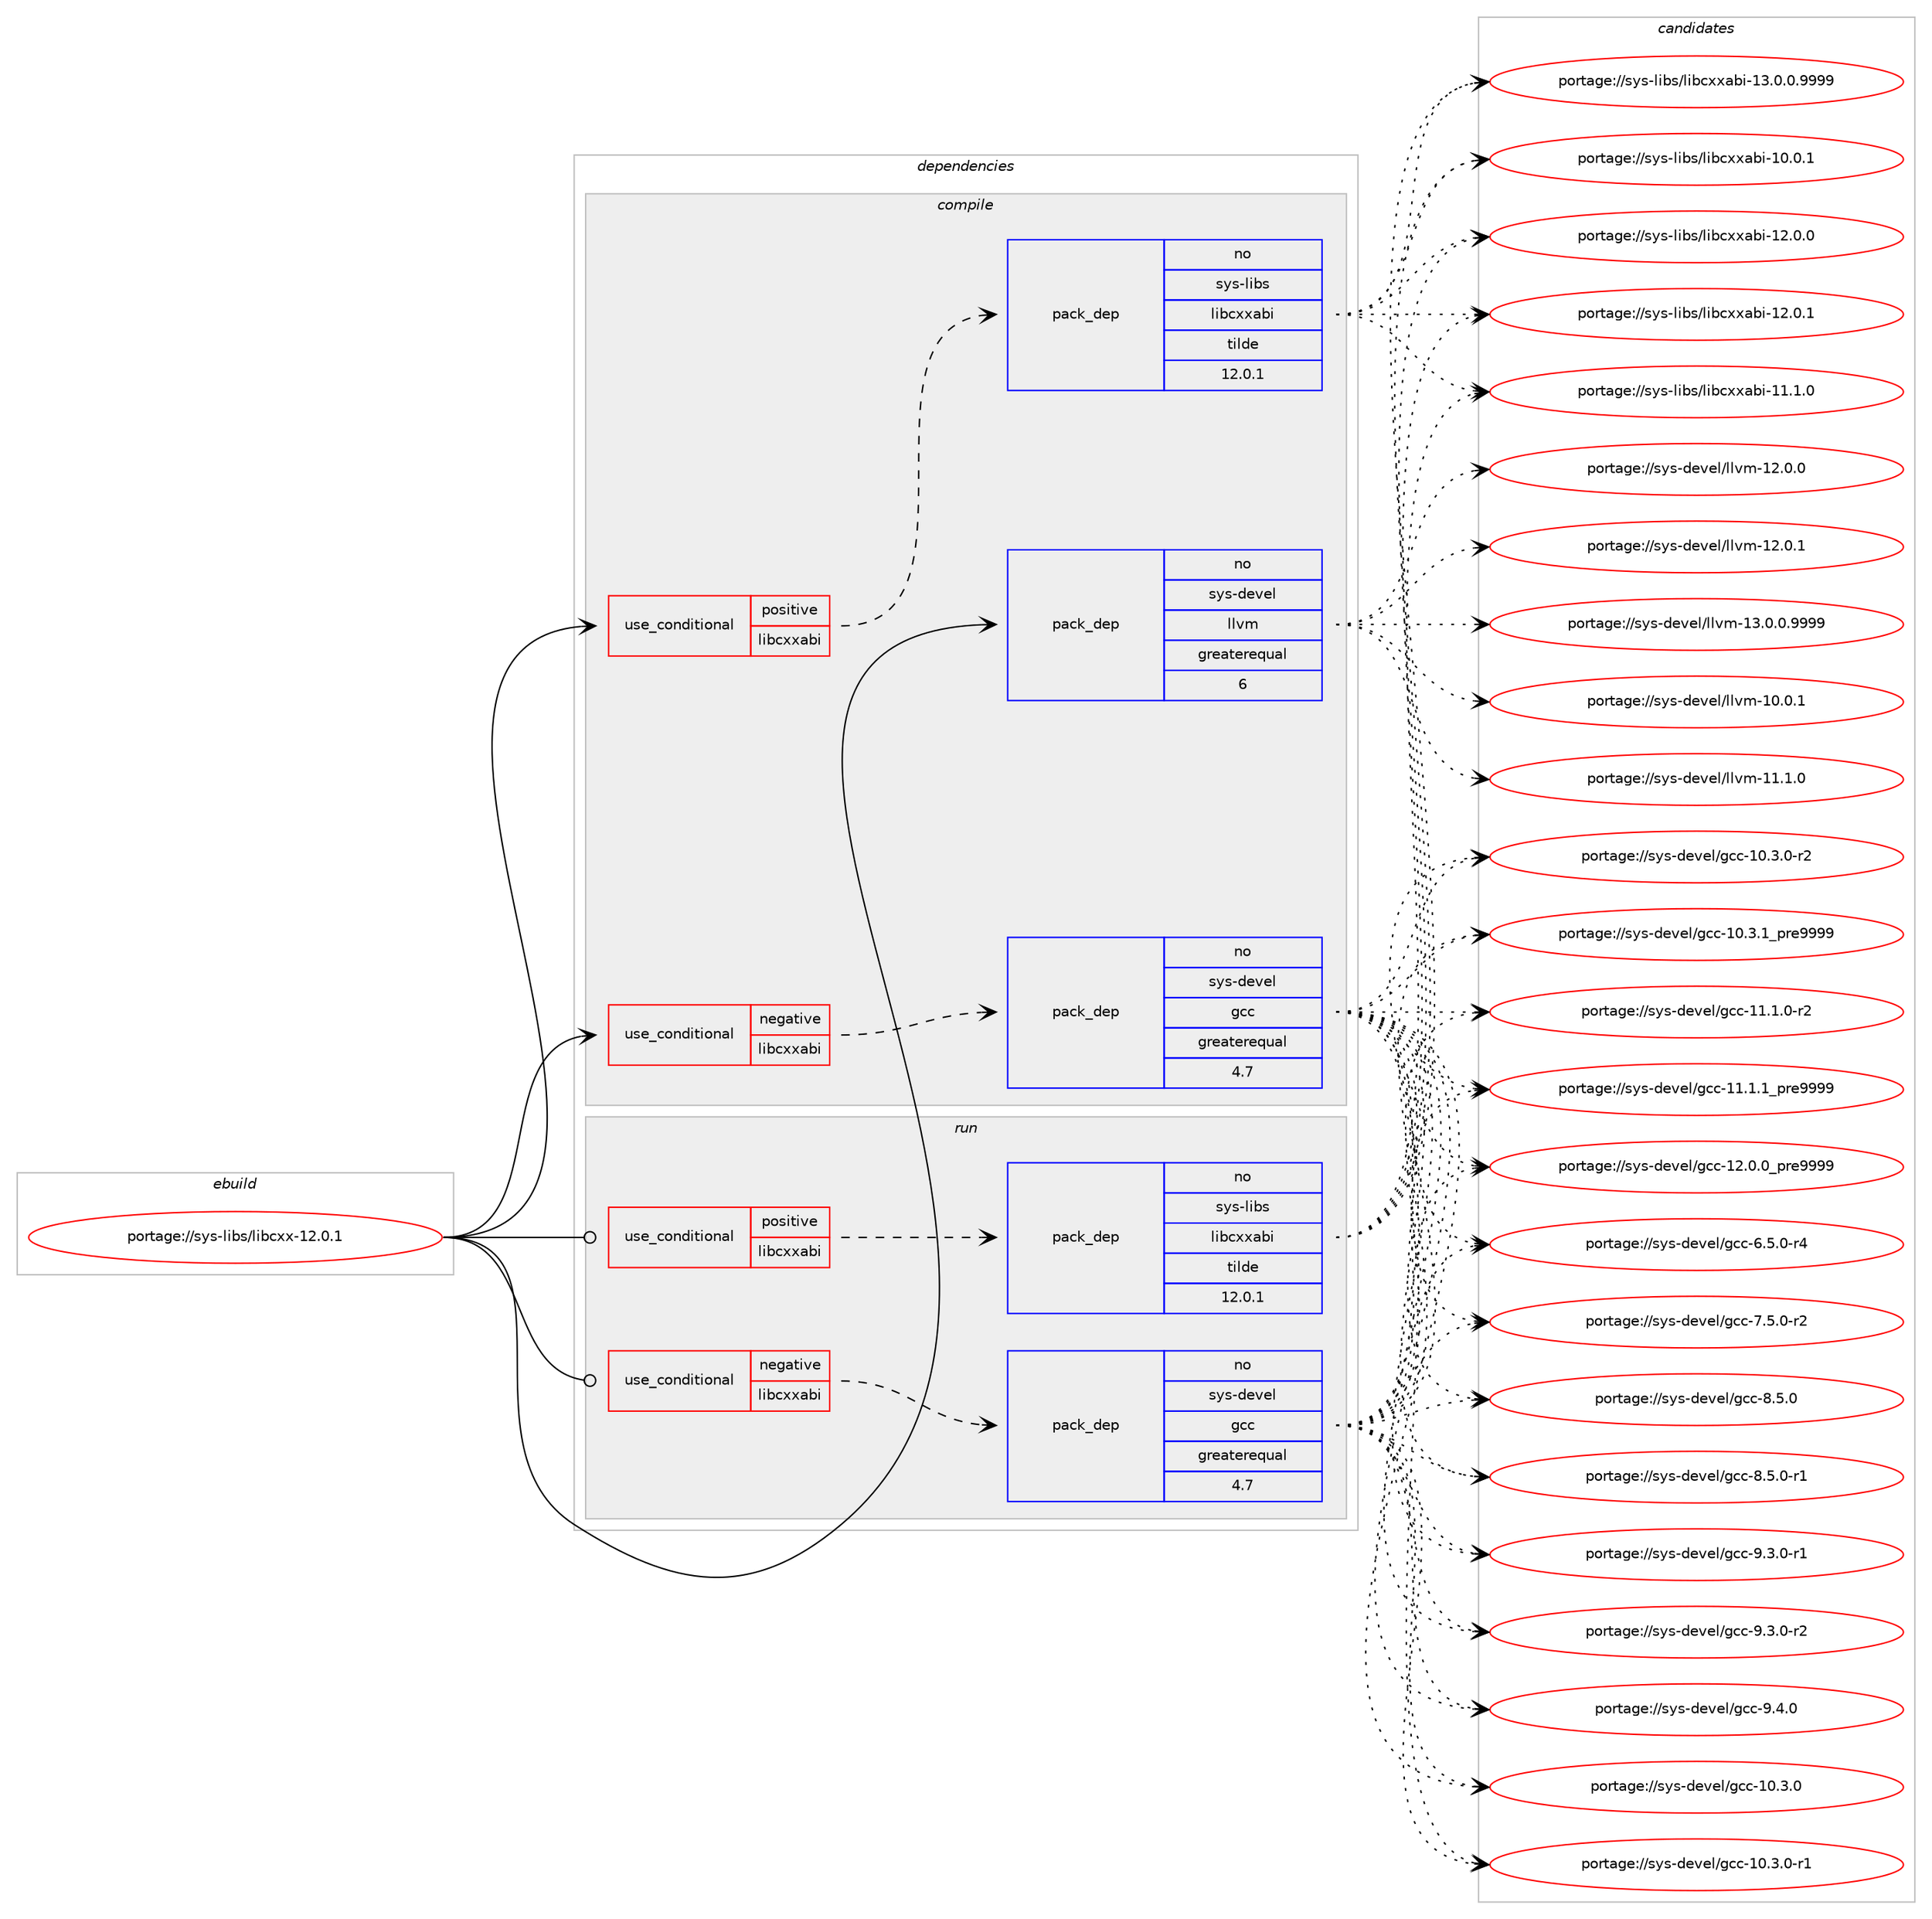 digraph prolog {

# *************
# Graph options
# *************

newrank=true;
concentrate=true;
compound=true;
graph [rankdir=LR,fontname=Helvetica,fontsize=10,ranksep=1.5];#, ranksep=2.5, nodesep=0.2];
edge  [arrowhead=vee];
node  [fontname=Helvetica,fontsize=10];

# **********
# The ebuild
# **********

subgraph cluster_leftcol {
color=gray;
label=<<i>ebuild</i>>;
id [label="portage://sys-libs/libcxx-12.0.1", color=red, width=4, href="../sys-libs/libcxx-12.0.1.svg"];
}

# ****************
# The dependencies
# ****************

subgraph cluster_midcol {
color=gray;
label=<<i>dependencies</i>>;
subgraph cluster_compile {
fillcolor="#eeeeee";
style=filled;
label=<<i>compile</i>>;
subgraph cond157 {
dependency390 [label=<<TABLE BORDER="0" CELLBORDER="1" CELLSPACING="0" CELLPADDING="4"><TR><TD ROWSPAN="3" CELLPADDING="10">use_conditional</TD></TR><TR><TD>negative</TD></TR><TR><TD>libcxxabi</TD></TR></TABLE>>, shape=none, color=red];
subgraph pack231 {
dependency391 [label=<<TABLE BORDER="0" CELLBORDER="1" CELLSPACING="0" CELLPADDING="4" WIDTH="220"><TR><TD ROWSPAN="6" CELLPADDING="30">pack_dep</TD></TR><TR><TD WIDTH="110">no</TD></TR><TR><TD>sys-devel</TD></TR><TR><TD>gcc</TD></TR><TR><TD>greaterequal</TD></TR><TR><TD>4.7</TD></TR></TABLE>>, shape=none, color=blue];
}
dependency390:e -> dependency391:w [weight=20,style="dashed",arrowhead="vee"];
}
id:e -> dependency390:w [weight=20,style="solid",arrowhead="vee"];
subgraph cond158 {
dependency392 [label=<<TABLE BORDER="0" CELLBORDER="1" CELLSPACING="0" CELLPADDING="4"><TR><TD ROWSPAN="3" CELLPADDING="10">use_conditional</TD></TR><TR><TD>positive</TD></TR><TR><TD>libcxxabi</TD></TR></TABLE>>, shape=none, color=red];
subgraph pack232 {
dependency393 [label=<<TABLE BORDER="0" CELLBORDER="1" CELLSPACING="0" CELLPADDING="4" WIDTH="220"><TR><TD ROWSPAN="6" CELLPADDING="30">pack_dep</TD></TR><TR><TD WIDTH="110">no</TD></TR><TR><TD>sys-libs</TD></TR><TR><TD>libcxxabi</TD></TR><TR><TD>tilde</TD></TR><TR><TD>12.0.1</TD></TR></TABLE>>, shape=none, color=blue];
}
dependency392:e -> dependency393:w [weight=20,style="dashed",arrowhead="vee"];
}
id:e -> dependency392:w [weight=20,style="solid",arrowhead="vee"];
subgraph pack233 {
dependency394 [label=<<TABLE BORDER="0" CELLBORDER="1" CELLSPACING="0" CELLPADDING="4" WIDTH="220"><TR><TD ROWSPAN="6" CELLPADDING="30">pack_dep</TD></TR><TR><TD WIDTH="110">no</TD></TR><TR><TD>sys-devel</TD></TR><TR><TD>llvm</TD></TR><TR><TD>greaterequal</TD></TR><TR><TD>6</TD></TR></TABLE>>, shape=none, color=blue];
}
id:e -> dependency394:w [weight=20,style="solid",arrowhead="vee"];
# *** BEGIN UNKNOWN DEPENDENCY TYPE (TODO) ***
# id -> package_dependency(portage://sys-libs/libcxx-12.0.1,install,strong,sys-devel,llvm,none,[,,],[slot(0)],[])
# *** END UNKNOWN DEPENDENCY TYPE (TODO) ***

}
subgraph cluster_compileandrun {
fillcolor="#eeeeee";
style=filled;
label=<<i>compile and run</i>>;
}
subgraph cluster_run {
fillcolor="#eeeeee";
style=filled;
label=<<i>run</i>>;
subgraph cond159 {
dependency395 [label=<<TABLE BORDER="0" CELLBORDER="1" CELLSPACING="0" CELLPADDING="4"><TR><TD ROWSPAN="3" CELLPADDING="10">use_conditional</TD></TR><TR><TD>negative</TD></TR><TR><TD>libcxxabi</TD></TR></TABLE>>, shape=none, color=red];
subgraph pack234 {
dependency396 [label=<<TABLE BORDER="0" CELLBORDER="1" CELLSPACING="0" CELLPADDING="4" WIDTH="220"><TR><TD ROWSPAN="6" CELLPADDING="30">pack_dep</TD></TR><TR><TD WIDTH="110">no</TD></TR><TR><TD>sys-devel</TD></TR><TR><TD>gcc</TD></TR><TR><TD>greaterequal</TD></TR><TR><TD>4.7</TD></TR></TABLE>>, shape=none, color=blue];
}
dependency395:e -> dependency396:w [weight=20,style="dashed",arrowhead="vee"];
}
id:e -> dependency395:w [weight=20,style="solid",arrowhead="odot"];
subgraph cond160 {
dependency397 [label=<<TABLE BORDER="0" CELLBORDER="1" CELLSPACING="0" CELLPADDING="4"><TR><TD ROWSPAN="3" CELLPADDING="10">use_conditional</TD></TR><TR><TD>positive</TD></TR><TR><TD>libcxxabi</TD></TR></TABLE>>, shape=none, color=red];
subgraph pack235 {
dependency398 [label=<<TABLE BORDER="0" CELLBORDER="1" CELLSPACING="0" CELLPADDING="4" WIDTH="220"><TR><TD ROWSPAN="6" CELLPADDING="30">pack_dep</TD></TR><TR><TD WIDTH="110">no</TD></TR><TR><TD>sys-libs</TD></TR><TR><TD>libcxxabi</TD></TR><TR><TD>tilde</TD></TR><TR><TD>12.0.1</TD></TR></TABLE>>, shape=none, color=blue];
}
dependency397:e -> dependency398:w [weight=20,style="dashed",arrowhead="vee"];
}
id:e -> dependency397:w [weight=20,style="solid",arrowhead="odot"];
}
}

# **************
# The candidates
# **************

subgraph cluster_choices {
rank=same;
color=gray;
label=<<i>candidates</i>>;

subgraph choice231 {
color=black;
nodesep=1;
choice1151211154510010111810110847103999945494846514648 [label="portage://sys-devel/gcc-10.3.0", color=red, width=4,href="../sys-devel/gcc-10.3.0.svg"];
choice11512111545100101118101108471039999454948465146484511449 [label="portage://sys-devel/gcc-10.3.0-r1", color=red, width=4,href="../sys-devel/gcc-10.3.0-r1.svg"];
choice11512111545100101118101108471039999454948465146484511450 [label="portage://sys-devel/gcc-10.3.0-r2", color=red, width=4,href="../sys-devel/gcc-10.3.0-r2.svg"];
choice11512111545100101118101108471039999454948465146499511211410157575757 [label="portage://sys-devel/gcc-10.3.1_pre9999", color=red, width=4,href="../sys-devel/gcc-10.3.1_pre9999.svg"];
choice11512111545100101118101108471039999454949464946484511450 [label="portage://sys-devel/gcc-11.1.0-r2", color=red, width=4,href="../sys-devel/gcc-11.1.0-r2.svg"];
choice11512111545100101118101108471039999454949464946499511211410157575757 [label="portage://sys-devel/gcc-11.1.1_pre9999", color=red, width=4,href="../sys-devel/gcc-11.1.1_pre9999.svg"];
choice11512111545100101118101108471039999454950464846489511211410157575757 [label="portage://sys-devel/gcc-12.0.0_pre9999", color=red, width=4,href="../sys-devel/gcc-12.0.0_pre9999.svg"];
choice115121115451001011181011084710399994554465346484511452 [label="portage://sys-devel/gcc-6.5.0-r4", color=red, width=4,href="../sys-devel/gcc-6.5.0-r4.svg"];
choice115121115451001011181011084710399994555465346484511450 [label="portage://sys-devel/gcc-7.5.0-r2", color=red, width=4,href="../sys-devel/gcc-7.5.0-r2.svg"];
choice11512111545100101118101108471039999455646534648 [label="portage://sys-devel/gcc-8.5.0", color=red, width=4,href="../sys-devel/gcc-8.5.0.svg"];
choice115121115451001011181011084710399994556465346484511449 [label="portage://sys-devel/gcc-8.5.0-r1", color=red, width=4,href="../sys-devel/gcc-8.5.0-r1.svg"];
choice115121115451001011181011084710399994557465146484511449 [label="portage://sys-devel/gcc-9.3.0-r1", color=red, width=4,href="../sys-devel/gcc-9.3.0-r1.svg"];
choice115121115451001011181011084710399994557465146484511450 [label="portage://sys-devel/gcc-9.3.0-r2", color=red, width=4,href="../sys-devel/gcc-9.3.0-r2.svg"];
choice11512111545100101118101108471039999455746524648 [label="portage://sys-devel/gcc-9.4.0", color=red, width=4,href="../sys-devel/gcc-9.4.0.svg"];
dependency391:e -> choice1151211154510010111810110847103999945494846514648:w [style=dotted,weight="100"];
dependency391:e -> choice11512111545100101118101108471039999454948465146484511449:w [style=dotted,weight="100"];
dependency391:e -> choice11512111545100101118101108471039999454948465146484511450:w [style=dotted,weight="100"];
dependency391:e -> choice11512111545100101118101108471039999454948465146499511211410157575757:w [style=dotted,weight="100"];
dependency391:e -> choice11512111545100101118101108471039999454949464946484511450:w [style=dotted,weight="100"];
dependency391:e -> choice11512111545100101118101108471039999454949464946499511211410157575757:w [style=dotted,weight="100"];
dependency391:e -> choice11512111545100101118101108471039999454950464846489511211410157575757:w [style=dotted,weight="100"];
dependency391:e -> choice115121115451001011181011084710399994554465346484511452:w [style=dotted,weight="100"];
dependency391:e -> choice115121115451001011181011084710399994555465346484511450:w [style=dotted,weight="100"];
dependency391:e -> choice11512111545100101118101108471039999455646534648:w [style=dotted,weight="100"];
dependency391:e -> choice115121115451001011181011084710399994556465346484511449:w [style=dotted,weight="100"];
dependency391:e -> choice115121115451001011181011084710399994557465146484511449:w [style=dotted,weight="100"];
dependency391:e -> choice115121115451001011181011084710399994557465146484511450:w [style=dotted,weight="100"];
dependency391:e -> choice11512111545100101118101108471039999455746524648:w [style=dotted,weight="100"];
}
subgraph choice232 {
color=black;
nodesep=1;
choice1151211154510810598115471081059899120120979810545494846484649 [label="portage://sys-libs/libcxxabi-10.0.1", color=red, width=4,href="../sys-libs/libcxxabi-10.0.1.svg"];
choice1151211154510810598115471081059899120120979810545494946494648 [label="portage://sys-libs/libcxxabi-11.1.0", color=red, width=4,href="../sys-libs/libcxxabi-11.1.0.svg"];
choice1151211154510810598115471081059899120120979810545495046484648 [label="portage://sys-libs/libcxxabi-12.0.0", color=red, width=4,href="../sys-libs/libcxxabi-12.0.0.svg"];
choice1151211154510810598115471081059899120120979810545495046484649 [label="portage://sys-libs/libcxxabi-12.0.1", color=red, width=4,href="../sys-libs/libcxxabi-12.0.1.svg"];
choice11512111545108105981154710810598991201209798105454951464846484657575757 [label="portage://sys-libs/libcxxabi-13.0.0.9999", color=red, width=4,href="../sys-libs/libcxxabi-13.0.0.9999.svg"];
dependency393:e -> choice1151211154510810598115471081059899120120979810545494846484649:w [style=dotted,weight="100"];
dependency393:e -> choice1151211154510810598115471081059899120120979810545494946494648:w [style=dotted,weight="100"];
dependency393:e -> choice1151211154510810598115471081059899120120979810545495046484648:w [style=dotted,weight="100"];
dependency393:e -> choice1151211154510810598115471081059899120120979810545495046484649:w [style=dotted,weight="100"];
dependency393:e -> choice11512111545108105981154710810598991201209798105454951464846484657575757:w [style=dotted,weight="100"];
}
subgraph choice233 {
color=black;
nodesep=1;
choice115121115451001011181011084710810811810945494846484649 [label="portage://sys-devel/llvm-10.0.1", color=red, width=4,href="../sys-devel/llvm-10.0.1.svg"];
choice115121115451001011181011084710810811810945494946494648 [label="portage://sys-devel/llvm-11.1.0", color=red, width=4,href="../sys-devel/llvm-11.1.0.svg"];
choice115121115451001011181011084710810811810945495046484648 [label="portage://sys-devel/llvm-12.0.0", color=red, width=4,href="../sys-devel/llvm-12.0.0.svg"];
choice115121115451001011181011084710810811810945495046484649 [label="portage://sys-devel/llvm-12.0.1", color=red, width=4,href="../sys-devel/llvm-12.0.1.svg"];
choice1151211154510010111810110847108108118109454951464846484657575757 [label="portage://sys-devel/llvm-13.0.0.9999", color=red, width=4,href="../sys-devel/llvm-13.0.0.9999.svg"];
dependency394:e -> choice115121115451001011181011084710810811810945494846484649:w [style=dotted,weight="100"];
dependency394:e -> choice115121115451001011181011084710810811810945494946494648:w [style=dotted,weight="100"];
dependency394:e -> choice115121115451001011181011084710810811810945495046484648:w [style=dotted,weight="100"];
dependency394:e -> choice115121115451001011181011084710810811810945495046484649:w [style=dotted,weight="100"];
dependency394:e -> choice1151211154510010111810110847108108118109454951464846484657575757:w [style=dotted,weight="100"];
}
subgraph choice234 {
color=black;
nodesep=1;
choice1151211154510010111810110847103999945494846514648 [label="portage://sys-devel/gcc-10.3.0", color=red, width=4,href="../sys-devel/gcc-10.3.0.svg"];
choice11512111545100101118101108471039999454948465146484511449 [label="portage://sys-devel/gcc-10.3.0-r1", color=red, width=4,href="../sys-devel/gcc-10.3.0-r1.svg"];
choice11512111545100101118101108471039999454948465146484511450 [label="portage://sys-devel/gcc-10.3.0-r2", color=red, width=4,href="../sys-devel/gcc-10.3.0-r2.svg"];
choice11512111545100101118101108471039999454948465146499511211410157575757 [label="portage://sys-devel/gcc-10.3.1_pre9999", color=red, width=4,href="../sys-devel/gcc-10.3.1_pre9999.svg"];
choice11512111545100101118101108471039999454949464946484511450 [label="portage://sys-devel/gcc-11.1.0-r2", color=red, width=4,href="../sys-devel/gcc-11.1.0-r2.svg"];
choice11512111545100101118101108471039999454949464946499511211410157575757 [label="portage://sys-devel/gcc-11.1.1_pre9999", color=red, width=4,href="../sys-devel/gcc-11.1.1_pre9999.svg"];
choice11512111545100101118101108471039999454950464846489511211410157575757 [label="portage://sys-devel/gcc-12.0.0_pre9999", color=red, width=4,href="../sys-devel/gcc-12.0.0_pre9999.svg"];
choice115121115451001011181011084710399994554465346484511452 [label="portage://sys-devel/gcc-6.5.0-r4", color=red, width=4,href="../sys-devel/gcc-6.5.0-r4.svg"];
choice115121115451001011181011084710399994555465346484511450 [label="portage://sys-devel/gcc-7.5.0-r2", color=red, width=4,href="../sys-devel/gcc-7.5.0-r2.svg"];
choice11512111545100101118101108471039999455646534648 [label="portage://sys-devel/gcc-8.5.0", color=red, width=4,href="../sys-devel/gcc-8.5.0.svg"];
choice115121115451001011181011084710399994556465346484511449 [label="portage://sys-devel/gcc-8.5.0-r1", color=red, width=4,href="../sys-devel/gcc-8.5.0-r1.svg"];
choice115121115451001011181011084710399994557465146484511449 [label="portage://sys-devel/gcc-9.3.0-r1", color=red, width=4,href="../sys-devel/gcc-9.3.0-r1.svg"];
choice115121115451001011181011084710399994557465146484511450 [label="portage://sys-devel/gcc-9.3.0-r2", color=red, width=4,href="../sys-devel/gcc-9.3.0-r2.svg"];
choice11512111545100101118101108471039999455746524648 [label="portage://sys-devel/gcc-9.4.0", color=red, width=4,href="../sys-devel/gcc-9.4.0.svg"];
dependency396:e -> choice1151211154510010111810110847103999945494846514648:w [style=dotted,weight="100"];
dependency396:e -> choice11512111545100101118101108471039999454948465146484511449:w [style=dotted,weight="100"];
dependency396:e -> choice11512111545100101118101108471039999454948465146484511450:w [style=dotted,weight="100"];
dependency396:e -> choice11512111545100101118101108471039999454948465146499511211410157575757:w [style=dotted,weight="100"];
dependency396:e -> choice11512111545100101118101108471039999454949464946484511450:w [style=dotted,weight="100"];
dependency396:e -> choice11512111545100101118101108471039999454949464946499511211410157575757:w [style=dotted,weight="100"];
dependency396:e -> choice11512111545100101118101108471039999454950464846489511211410157575757:w [style=dotted,weight="100"];
dependency396:e -> choice115121115451001011181011084710399994554465346484511452:w [style=dotted,weight="100"];
dependency396:e -> choice115121115451001011181011084710399994555465346484511450:w [style=dotted,weight="100"];
dependency396:e -> choice11512111545100101118101108471039999455646534648:w [style=dotted,weight="100"];
dependency396:e -> choice115121115451001011181011084710399994556465346484511449:w [style=dotted,weight="100"];
dependency396:e -> choice115121115451001011181011084710399994557465146484511449:w [style=dotted,weight="100"];
dependency396:e -> choice115121115451001011181011084710399994557465146484511450:w [style=dotted,weight="100"];
dependency396:e -> choice11512111545100101118101108471039999455746524648:w [style=dotted,weight="100"];
}
subgraph choice235 {
color=black;
nodesep=1;
choice1151211154510810598115471081059899120120979810545494846484649 [label="portage://sys-libs/libcxxabi-10.0.1", color=red, width=4,href="../sys-libs/libcxxabi-10.0.1.svg"];
choice1151211154510810598115471081059899120120979810545494946494648 [label="portage://sys-libs/libcxxabi-11.1.0", color=red, width=4,href="../sys-libs/libcxxabi-11.1.0.svg"];
choice1151211154510810598115471081059899120120979810545495046484648 [label="portage://sys-libs/libcxxabi-12.0.0", color=red, width=4,href="../sys-libs/libcxxabi-12.0.0.svg"];
choice1151211154510810598115471081059899120120979810545495046484649 [label="portage://sys-libs/libcxxabi-12.0.1", color=red, width=4,href="../sys-libs/libcxxabi-12.0.1.svg"];
choice11512111545108105981154710810598991201209798105454951464846484657575757 [label="portage://sys-libs/libcxxabi-13.0.0.9999", color=red, width=4,href="../sys-libs/libcxxabi-13.0.0.9999.svg"];
dependency398:e -> choice1151211154510810598115471081059899120120979810545494846484649:w [style=dotted,weight="100"];
dependency398:e -> choice1151211154510810598115471081059899120120979810545494946494648:w [style=dotted,weight="100"];
dependency398:e -> choice1151211154510810598115471081059899120120979810545495046484648:w [style=dotted,weight="100"];
dependency398:e -> choice1151211154510810598115471081059899120120979810545495046484649:w [style=dotted,weight="100"];
dependency398:e -> choice11512111545108105981154710810598991201209798105454951464846484657575757:w [style=dotted,weight="100"];
}
}

}
